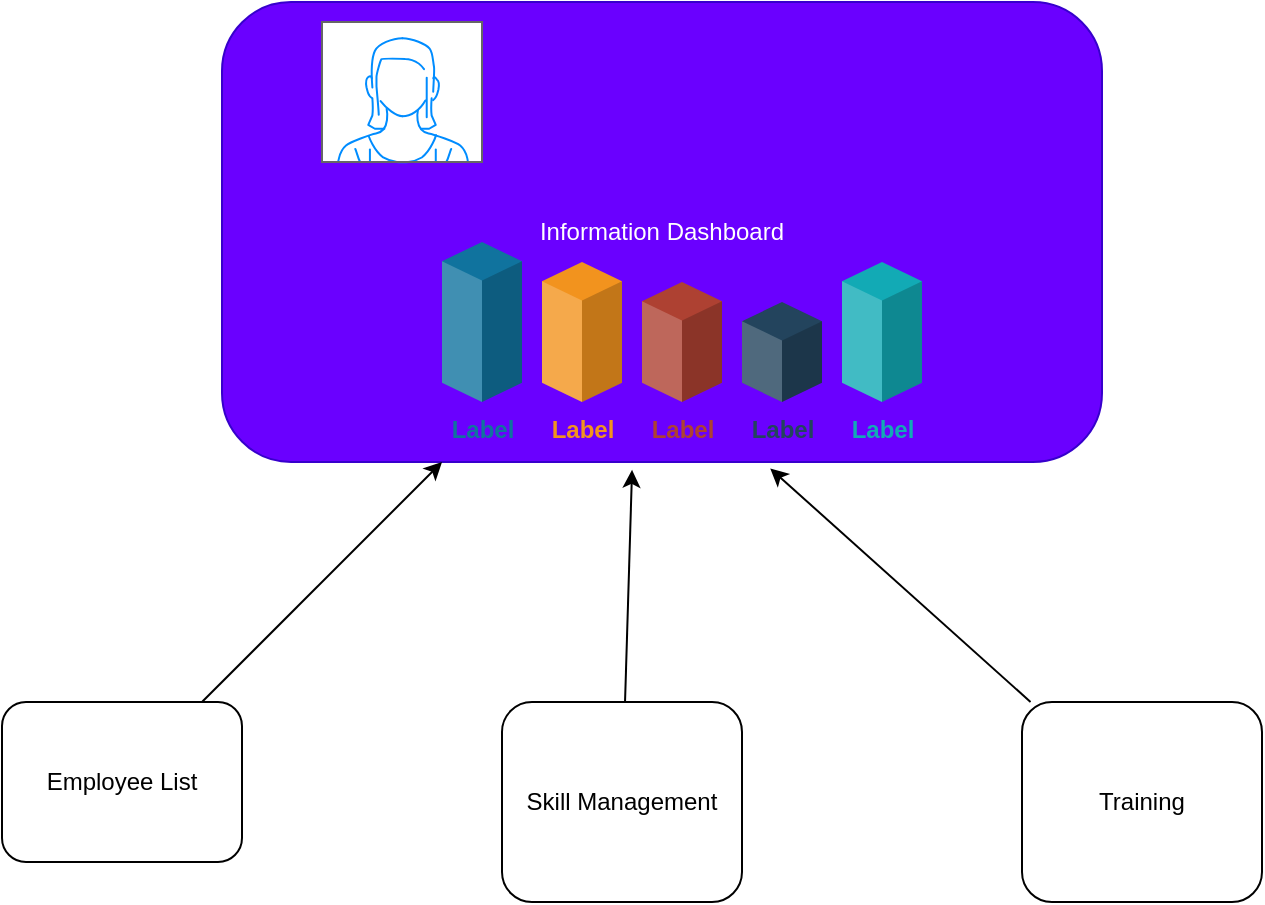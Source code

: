 <mxfile>
    <diagram id="db4bAToH5gNhowLisORz" name="Information Portal">
        <mxGraphModel dx="799" dy="472" grid="1" gridSize="10" guides="1" tooltips="1" connect="1" arrows="1" fold="1" page="1" pageScale="1" pageWidth="850" pageHeight="1100" math="0" shadow="0">
            <root>
                <mxCell id="0"/>
                <mxCell id="1" parent="0"/>
                <mxCell id="2" value="Information Dashboard" style="rounded=1;whiteSpace=wrap;html=1;fillColor=#6a00ff;fontColor=#ffffff;strokeColor=#3700CC;" parent="1" vertex="1">
                    <mxGeometry x="200" y="70" width="440" height="230" as="geometry"/>
                </mxCell>
                <mxCell id="3" value="" style="verticalLabelPosition=bottom;shadow=0;dashed=0;align=center;html=1;verticalAlign=top;strokeWidth=1;shape=mxgraph.mockup.containers.userFemale;strokeColor=#666666;strokeColor2=#008cff;" parent="1" vertex="1">
                    <mxGeometry x="250" y="80" width="80" height="70" as="geometry"/>
                </mxCell>
                <mxCell id="4" value="Label" style="verticalLabelPosition=bottom;verticalAlign=top;html=1;shape=mxgraph.infographic.shadedCube;isoAngle=15;fillColor=#10739E;strokeColor=none;fontStyle=1;fontColor=#10739E;fontSize=12;shadow=0;" parent="1" vertex="1">
                    <mxGeometry x="310" y="190" width="40" height="80" as="geometry"/>
                </mxCell>
                <mxCell id="5" value="Label" style="verticalLabelPosition=bottom;verticalAlign=top;html=1;shape=mxgraph.infographic.shadedCube;isoAngle=15;fillColor=#F2931E;strokeColor=none;fontStyle=1;fontColor=#F2931E;fontSize=12;shadow=0;" parent="1" vertex="1">
                    <mxGeometry x="360" y="200" width="40" height="70" as="geometry"/>
                </mxCell>
                <mxCell id="6" value="Label" style="verticalLabelPosition=bottom;verticalAlign=top;html=1;shape=mxgraph.infographic.shadedCube;isoAngle=15;fillColor=#AE4132;strokeColor=none;fontStyle=1;fontColor=#AE4132;fontSize=12;shadow=0;" parent="1" vertex="1">
                    <mxGeometry x="410" y="210" width="40" height="60" as="geometry"/>
                </mxCell>
                <mxCell id="7" value="Label" style="verticalLabelPosition=bottom;verticalAlign=top;html=1;shape=mxgraph.infographic.shadedCube;isoAngle=15;fillColor=#23445D;strokeColor=none;fontStyle=1;fontColor=#23445D;fontSize=12;shadow=0;" parent="1" vertex="1">
                    <mxGeometry x="460" y="220" width="40" height="50" as="geometry"/>
                </mxCell>
                <mxCell id="8" value="Label" style="verticalLabelPosition=bottom;verticalAlign=top;html=1;shape=mxgraph.infographic.shadedCube;isoAngle=15;fillColor=#12AAB5;strokeColor=none;fontStyle=1;fontColor=#12AAB5;fontSize=12;shadow=0;" parent="1" vertex="1">
                    <mxGeometry x="510" y="200" width="40" height="70" as="geometry"/>
                </mxCell>
                <mxCell id="12" style="edgeStyle=none;html=1;entryX=0.25;entryY=1;entryDx=0;entryDy=0;" parent="1" source="9" target="2" edge="1">
                    <mxGeometry relative="1" as="geometry"/>
                </mxCell>
                <mxCell id="9" value="Employee List" style="rounded=1;whiteSpace=wrap;html=1;" parent="1" vertex="1">
                    <mxGeometry x="90" y="420" width="120" height="80" as="geometry"/>
                </mxCell>
                <mxCell id="13" style="edgeStyle=none;html=1;entryX=0.466;entryY=1.017;entryDx=0;entryDy=0;entryPerimeter=0;" parent="1" source="10" target="2" edge="1">
                    <mxGeometry relative="1" as="geometry"/>
                </mxCell>
                <mxCell id="10" value="Skill Management" style="rounded=1;whiteSpace=wrap;html=1;" parent="1" vertex="1">
                    <mxGeometry x="340" y="420" width="120" height="100" as="geometry"/>
                </mxCell>
                <mxCell id="14" style="edgeStyle=none;html=1;entryX=0.623;entryY=1.014;entryDx=0;entryDy=0;entryPerimeter=0;" parent="1" source="11" target="2" edge="1">
                    <mxGeometry relative="1" as="geometry"/>
                </mxCell>
                <mxCell id="11" value="Training" style="rounded=1;whiteSpace=wrap;html=1;" parent="1" vertex="1">
                    <mxGeometry x="600" y="420" width="120" height="100" as="geometry"/>
                </mxCell>
            </root>
        </mxGraphModel>
    </diagram>
    <diagram id="ER78lyJ4KNCN1bbmd2IX" name="Data Replication">
        <mxGraphModel dx="799" dy="472" grid="1" gridSize="10" guides="1" tooltips="1" connect="1" arrows="1" fold="1" page="1" pageScale="1" pageWidth="850" pageHeight="1100" math="0" shadow="0">
            <root>
                <mxCell id="Pzhbu0FI4KR8rNt61yWY-0"/>
                <mxCell id="Pzhbu0FI4KR8rNt61yWY-1" parent="Pzhbu0FI4KR8rNt61yWY-0"/>
                <mxCell id="Pzhbu0FI4KR8rNt61yWY-6" value="" style="edgeStyle=none;html=1;" edge="1" parent="Pzhbu0FI4KR8rNt61yWY-1" source="Pzhbu0FI4KR8rNt61yWY-2" target="Pzhbu0FI4KR8rNt61yWY-5">
                    <mxGeometry relative="1" as="geometry"/>
                </mxCell>
                <mxCell id="Pzhbu0FI4KR8rNt61yWY-2" value="Faturalandırma" style="rounded=1;whiteSpace=wrap;html=1;fillColor=#008a00;fontColor=#ffffff;strokeColor=#005700;" vertex="1" parent="Pzhbu0FI4KR8rNt61yWY-1">
                    <mxGeometry x="310" y="220" width="150" height="80" as="geometry"/>
                </mxCell>
                <mxCell id="Pzhbu0FI4KR8rNt61yWY-8" value="" style="edgeStyle=none;html=1;" edge="1" parent="Pzhbu0FI4KR8rNt61yWY-1" source="Pzhbu0FI4KR8rNt61yWY-3" target="Pzhbu0FI4KR8rNt61yWY-7">
                    <mxGeometry relative="1" as="geometry"/>
                </mxCell>
                <mxCell id="Pzhbu0FI4KR8rNt61yWY-3" value="Reklam" style="rounded=1;whiteSpace=wrap;html=1;fillColor=#008a00;fontColor=#ffffff;strokeColor=#005700;" vertex="1" parent="Pzhbu0FI4KR8rNt61yWY-1">
                    <mxGeometry x="530" y="220" width="150" height="80" as="geometry"/>
                </mxCell>
                <mxCell id="Pzhbu0FI4KR8rNt61yWY-10" value="" style="edgeStyle=none;html=1;" edge="1" parent="Pzhbu0FI4KR8rNt61yWY-1" source="Pzhbu0FI4KR8rNt61yWY-4" target="Pzhbu0FI4KR8rNt61yWY-9">
                    <mxGeometry relative="1" as="geometry"/>
                </mxCell>
                <mxCell id="Pzhbu0FI4KR8rNt61yWY-4" value="Sipariş Yönetimi" style="rounded=1;whiteSpace=wrap;html=1;fillColor=#008a00;fontColor=#ffffff;strokeColor=#005700;" vertex="1" parent="Pzhbu0FI4KR8rNt61yWY-1">
                    <mxGeometry x="750" y="220" width="150" height="80" as="geometry"/>
                </mxCell>
                <mxCell id="Pzhbu0FI4KR8rNt61yWY-5" value="" style="shape=cylinder3;whiteSpace=wrap;html=1;boundedLbl=1;backgroundOutline=1;size=15;" vertex="1" parent="Pzhbu0FI4KR8rNt61yWY-1">
                    <mxGeometry x="355" y="400" width="60" height="80" as="geometry"/>
                </mxCell>
                <mxCell id="Pzhbu0FI4KR8rNt61yWY-7" value="" style="shape=cylinder3;whiteSpace=wrap;html=1;boundedLbl=1;backgroundOutline=1;size=15;" vertex="1" parent="Pzhbu0FI4KR8rNt61yWY-1">
                    <mxGeometry x="575" y="400" width="60" height="80" as="geometry"/>
                </mxCell>
                <mxCell id="Pzhbu0FI4KR8rNt61yWY-9" value="" style="shape=cylinder3;whiteSpace=wrap;html=1;boundedLbl=1;backgroundOutline=1;size=15;" vertex="1" parent="Pzhbu0FI4KR8rNt61yWY-1">
                    <mxGeometry x="795" y="400" width="60" height="80" as="geometry"/>
                </mxCell>
                <mxCell id="Pzhbu0FI4KR8rNt61yWY-11" value="" style="edgeStyle=none;html=1;" edge="1" parent="Pzhbu0FI4KR8rNt61yWY-1" source="Pzhbu0FI4KR8rNt61yWY-12" target="Pzhbu0FI4KR8rNt61yWY-13">
                    <mxGeometry relative="1" as="geometry"/>
                </mxCell>
                <mxCell id="Pzhbu0FI4KR8rNt61yWY-12" value="Müşteri Bilgileri" style="rounded=1;whiteSpace=wrap;html=1;fillColor=#008a00;fontColor=#ffffff;strokeColor=#005700;" vertex="1" parent="Pzhbu0FI4KR8rNt61yWY-1">
                    <mxGeometry x="20" y="220" width="150" height="80" as="geometry"/>
                </mxCell>
                <mxCell id="Pzhbu0FI4KR8rNt61yWY-13" value="" style="shape=cylinder3;whiteSpace=wrap;html=1;boundedLbl=1;backgroundOutline=1;size=15;" vertex="1" parent="Pzhbu0FI4KR8rNt61yWY-1">
                    <mxGeometry x="65" y="400" width="60" height="80" as="geometry"/>
                </mxCell>
                <mxCell id="Pzhbu0FI4KR8rNt61yWY-15" style="edgeStyle=none;html=1;" edge="1" parent="Pzhbu0FI4KR8rNt61yWY-1" source="Pzhbu0FI4KR8rNt61yWY-14" target="Pzhbu0FI4KR8rNt61yWY-2">
                    <mxGeometry relative="1" as="geometry"/>
                </mxCell>
                <mxCell id="Pzhbu0FI4KR8rNt61yWY-14" value="UI" style="rounded=1;whiteSpace=wrap;html=1;" vertex="1" parent="Pzhbu0FI4KR8rNt61yWY-1">
                    <mxGeometry x="325" y="100" width="120" height="60" as="geometry"/>
                </mxCell>
                <mxCell id="Pzhbu0FI4KR8rNt61yWY-19" value="" style="edgeStyle=none;html=1;" edge="1" parent="Pzhbu0FI4KR8rNt61yWY-1" source="Pzhbu0FI4KR8rNt61yWY-16" target="Pzhbu0FI4KR8rNt61yWY-3">
                    <mxGeometry relative="1" as="geometry"/>
                </mxCell>
                <mxCell id="Pzhbu0FI4KR8rNt61yWY-16" value="UI" style="rounded=1;whiteSpace=wrap;html=1;" vertex="1" parent="Pzhbu0FI4KR8rNt61yWY-1">
                    <mxGeometry x="545" y="100" width="120" height="60" as="geometry"/>
                </mxCell>
                <mxCell id="Pzhbu0FI4KR8rNt61yWY-18" value="" style="edgeStyle=none;html=1;" edge="1" parent="Pzhbu0FI4KR8rNt61yWY-1" source="Pzhbu0FI4KR8rNt61yWY-17" target="Pzhbu0FI4KR8rNt61yWY-4">
                    <mxGeometry relative="1" as="geometry"/>
                </mxCell>
                <mxCell id="Pzhbu0FI4KR8rNt61yWY-17" value="UI" style="rounded=1;whiteSpace=wrap;html=1;" vertex="1" parent="Pzhbu0FI4KR8rNt61yWY-1">
                    <mxGeometry x="765" y="100" width="120" height="60" as="geometry"/>
                </mxCell>
                <mxCell id="Pzhbu0FI4KR8rNt61yWY-21" value="" style="edgeStyle=none;html=1;" edge="1" parent="Pzhbu0FI4KR8rNt61yWY-1" source="Pzhbu0FI4KR8rNt61yWY-20" target="Pzhbu0FI4KR8rNt61yWY-12">
                    <mxGeometry relative="1" as="geometry"/>
                </mxCell>
                <mxCell id="Pzhbu0FI4KR8rNt61yWY-20" value="UI" style="rounded=1;whiteSpace=wrap;html=1;" vertex="1" parent="Pzhbu0FI4KR8rNt61yWY-1">
                    <mxGeometry x="35" y="80" width="120" height="60" as="geometry"/>
                </mxCell>
            </root>
        </mxGraphModel>
    </diagram>
    <diagram id="Yawe0CeNNLVUt6uxJa3O" name="Shared Function">
        <mxGraphModel dx="799" dy="472" grid="1" gridSize="10" guides="1" tooltips="1" connect="1" arrows="1" fold="1" page="1" pageScale="1" pageWidth="850" pageHeight="1100" math="0" shadow="0">
            <root>
                <mxCell id="x2h6R2IV-hX7V4NyislP-0"/>
                <mxCell id="x2h6R2IV-hX7V4NyislP-1" parent="x2h6R2IV-hX7V4NyislP-0"/>
                <mxCell id="TEBNBMd9JoENTsRzpZYf-9" style="edgeStyle=none;html=1;" edge="1" parent="x2h6R2IV-hX7V4NyislP-1" source="TEBNBMd9JoENTsRzpZYf-0" target="TEBNBMd9JoENTsRzpZYf-6">
                    <mxGeometry relative="1" as="geometry"/>
                </mxCell>
                <mxCell id="TEBNBMd9JoENTsRzpZYf-0" value="Faturalandırma" style="rounded=1;whiteSpace=wrap;html=1;fillColor=#008a00;fontColor=#ffffff;strokeColor=#005700;" vertex="1" parent="x2h6R2IV-hX7V4NyislP-1">
                    <mxGeometry x="310" y="220" width="150" height="80" as="geometry"/>
                </mxCell>
                <mxCell id="TEBNBMd9JoENTsRzpZYf-10" style="edgeStyle=none;html=1;" edge="1" parent="x2h6R2IV-hX7V4NyislP-1" source="TEBNBMd9JoENTsRzpZYf-1" target="TEBNBMd9JoENTsRzpZYf-6">
                    <mxGeometry relative="1" as="geometry"/>
                </mxCell>
                <mxCell id="TEBNBMd9JoENTsRzpZYf-1" value="Reklam" style="rounded=1;whiteSpace=wrap;html=1;fillColor=#008a00;fontColor=#ffffff;strokeColor=#005700;" vertex="1" parent="x2h6R2IV-hX7V4NyislP-1">
                    <mxGeometry x="530" y="220" width="150" height="80" as="geometry"/>
                </mxCell>
                <mxCell id="TEBNBMd9JoENTsRzpZYf-2" style="edgeStyle=none;html=1;" edge="1" parent="x2h6R2IV-hX7V4NyislP-1" source="TEBNBMd9JoENTsRzpZYf-3" target="TEBNBMd9JoENTsRzpZYf-0">
                    <mxGeometry relative="1" as="geometry"/>
                </mxCell>
                <mxCell id="TEBNBMd9JoENTsRzpZYf-3" value="UI" style="rounded=1;whiteSpace=wrap;html=1;" vertex="1" parent="x2h6R2IV-hX7V4NyislP-1">
                    <mxGeometry x="325" y="100" width="120" height="60" as="geometry"/>
                </mxCell>
                <mxCell id="TEBNBMd9JoENTsRzpZYf-4" value="" style="edgeStyle=none;html=1;" edge="1" parent="x2h6R2IV-hX7V4NyislP-1" source="TEBNBMd9JoENTsRzpZYf-5" target="TEBNBMd9JoENTsRzpZYf-1">
                    <mxGeometry relative="1" as="geometry"/>
                </mxCell>
                <mxCell id="TEBNBMd9JoENTsRzpZYf-5" value="UI" style="rounded=1;whiteSpace=wrap;html=1;" vertex="1" parent="x2h6R2IV-hX7V4NyislP-1">
                    <mxGeometry x="545" y="100" width="120" height="60" as="geometry"/>
                </mxCell>
                <mxCell id="TEBNBMd9JoENTsRzpZYf-8" value="" style="edgeStyle=none;html=1;" edge="1" parent="x2h6R2IV-hX7V4NyislP-1" source="TEBNBMd9JoENTsRzpZYf-6" target="TEBNBMd9JoENTsRzpZYf-7">
                    <mxGeometry relative="1" as="geometry"/>
                </mxCell>
                <mxCell id="TEBNBMd9JoENTsRzpZYf-6" value="GetCustomerAddress" style="rounded=1;whiteSpace=wrap;html=1;fillColor=#a20025;fontColor=#ffffff;strokeColor=#6F0000;" vertex="1" parent="x2h6R2IV-hX7V4NyislP-1">
                    <mxGeometry x="395" y="390" width="160" height="80" as="geometry"/>
                </mxCell>
                <mxCell id="TEBNBMd9JoENTsRzpZYf-7" value="" style="shape=cylinder3;whiteSpace=wrap;html=1;boundedLbl=1;backgroundOutline=1;size=15;" vertex="1" parent="x2h6R2IV-hX7V4NyislP-1">
                    <mxGeometry x="445" y="530" width="60" height="80" as="geometry"/>
                </mxCell>
            </root>
        </mxGraphModel>
    </diagram>
    <diagram id="8Bk9sXpeVMsmYEOKOL-3" name="SOA">
        <mxGraphModel dx="799" dy="472" grid="1" gridSize="10" guides="1" tooltips="1" connect="1" arrows="1" fold="1" page="1" pageScale="1" pageWidth="850" pageHeight="1100" math="0" shadow="0">
            <root>
                <mxCell id="jBb1iN0zMCgFYUx4THdX-0"/>
                <mxCell id="jBb1iN0zMCgFYUx4THdX-1" parent="jBb1iN0zMCgFYUx4THdX-0"/>
                <mxCell id="jBb1iN0zMCgFYUx4THdX-4" value="" style="edgeStyle=none;html=1;" edge="1" parent="jBb1iN0zMCgFYUx4THdX-1" source="jBb1iN0zMCgFYUx4THdX-2" target="jBb1iN0zMCgFYUx4THdX-3">
                    <mxGeometry relative="1" as="geometry"/>
                </mxCell>
                <mxCell id="jBb1iN0zMCgFYUx4THdX-2" value="UI" style="rounded=1;whiteSpace=wrap;html=1;" vertex="1" parent="jBb1iN0zMCgFYUx4THdX-1">
                    <mxGeometry x="230" y="70" width="120" height="60" as="geometry"/>
                </mxCell>
                <mxCell id="jBb1iN0zMCgFYUx4THdX-13" style="edgeStyle=none;html=1;entryX=1;entryY=0.5;entryDx=0;entryDy=0;entryPerimeter=0;" edge="1" parent="jBb1iN0zMCgFYUx4THdX-1" source="jBb1iN0zMCgFYUx4THdX-3" target="jBb1iN0zMCgFYUx4THdX-6">
                    <mxGeometry relative="1" as="geometry"/>
                </mxCell>
                <mxCell id="jBb1iN0zMCgFYUx4THdX-3" value="App 1" style="whiteSpace=wrap;html=1;rounded=1;" vertex="1" parent="jBb1iN0zMCgFYUx4THdX-1">
                    <mxGeometry x="230" y="210" width="120" height="60" as="geometry"/>
                </mxCell>
                <mxCell id="jBb1iN0zMCgFYUx4THdX-8" value="" style="edgeStyle=none;html=1;" edge="1" parent="jBb1iN0zMCgFYUx4THdX-1" source="jBb1iN0zMCgFYUx4THdX-6" target="jBb1iN0zMCgFYUx4THdX-7">
                    <mxGeometry relative="1" as="geometry"/>
                </mxCell>
                <mxCell id="jBb1iN0zMCgFYUx4THdX-10" value="" style="edgeStyle=none;html=1;" edge="1" parent="jBb1iN0zMCgFYUx4THdX-1" source="jBb1iN0zMCgFYUx4THdX-6" target="jBb1iN0zMCgFYUx4THdX-9">
                    <mxGeometry relative="1" as="geometry"/>
                </mxCell>
                <mxCell id="jBb1iN0zMCgFYUx4THdX-12" value="" style="edgeStyle=none;html=1;" edge="1" parent="jBb1iN0zMCgFYUx4THdX-1" source="jBb1iN0zMCgFYUx4THdX-6" target="jBb1iN0zMCgFYUx4THdX-11">
                    <mxGeometry relative="1" as="geometry"/>
                </mxCell>
                <mxCell id="jBb1iN0zMCgFYUx4THdX-6" value="Services" style="shape=cylinder3;whiteSpace=wrap;html=1;boundedLbl=1;backgroundOutline=1;size=15;rotation=-90;" vertex="1" parent="jBb1iN0zMCgFYUx4THdX-1">
                    <mxGeometry x="255" y="195" width="70" height="310" as="geometry"/>
                </mxCell>
                <mxCell id="jBb1iN0zMCgFYUx4THdX-7" value="App 2" style="rounded=1;whiteSpace=wrap;html=1;" vertex="1" parent="jBb1iN0zMCgFYUx4THdX-1">
                    <mxGeometry x="20" y="450" width="120" height="60" as="geometry"/>
                </mxCell>
                <mxCell id="jBb1iN0zMCgFYUx4THdX-9" value="App 3" style="rounded=1;whiteSpace=wrap;html=1;" vertex="1" parent="jBb1iN0zMCgFYUx4THdX-1">
                    <mxGeometry x="230" y="490" width="120" height="60" as="geometry"/>
                </mxCell>
                <mxCell id="jBb1iN0zMCgFYUx4THdX-11" value="App 4" style="rounded=1;whiteSpace=wrap;html=1;" vertex="1" parent="jBb1iN0zMCgFYUx4THdX-1">
                    <mxGeometry x="460" y="440" width="120" height="60" as="geometry"/>
                </mxCell>
                <mxCell id="jBb1iN0zMCgFYUx4THdX-14" style="edgeStyle=none;html=1;exitX=0.5;exitY=0;exitDx=0;exitDy=0;entryX=0.583;entryY=0.167;entryDx=0;entryDy=0;entryPerimeter=0;" edge="1" parent="jBb1iN0zMCgFYUx4THdX-1" source="jBb1iN0zMCgFYUx4THdX-7" target="jBb1iN0zMCgFYUx4THdX-7">
                    <mxGeometry relative="1" as="geometry"/>
                </mxCell>
            </root>
        </mxGraphModel>
    </diagram>
</mxfile>